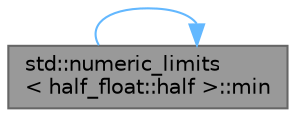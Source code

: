 digraph "std::numeric_limits&lt; half_float::half &gt;::min"
{
 // LATEX_PDF_SIZE
  bgcolor="transparent";
  edge [fontname=Helvetica,fontsize=10,labelfontname=Helvetica,labelfontsize=10];
  node [fontname=Helvetica,fontsize=10,shape=box,height=0.2,width=0.4];
  rankdir="LR";
  Node1 [id="Node000001",label="std::numeric_limits\l\< half_float::half \>::min",height=0.2,width=0.4,color="gray40", fillcolor="grey60", style="filled", fontcolor="black",tooltip="Smallest positive normal value."];
  Node1 -> Node1 [id="edge1_Node000001_Node000001",color="steelblue1",style="solid",tooltip=" "];
}
